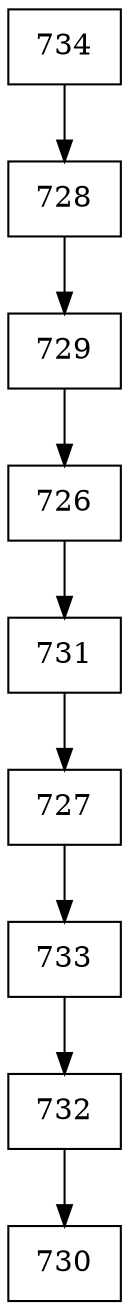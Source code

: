 digraph G {
  node [shape=record];
  node0 [label="{734}"];
  node0 -> node1;
  node1 [label="{728}"];
  node1 -> node2;
  node2 [label="{729}"];
  node2 -> node3;
  node3 [label="{726}"];
  node3 -> node4;
  node4 [label="{731}"];
  node4 -> node5;
  node5 [label="{727}"];
  node5 -> node6;
  node6 [label="{733}"];
  node6 -> node7;
  node7 [label="{732}"];
  node7 -> node8;
  node8 [label="{730}"];
}
